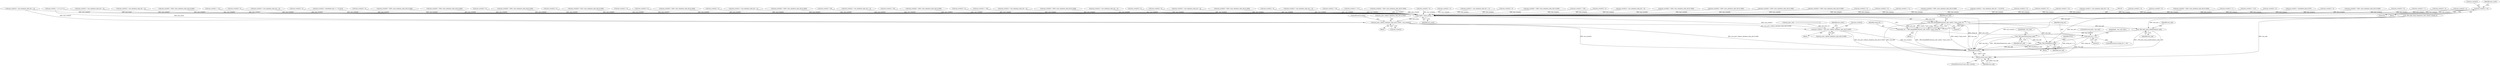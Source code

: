 digraph "0_wildmidi_660b513d99bced8783a4a5984ac2f742c74ebbdd_2@array" {
"1001028" [label="(Call,mus_event[1] = 91)"];
"1001166" [label="(Call,(uint8_t *)mus_event)"];
"1000560" [label="(Call,mus_prev_vol[mus_data[mus_data_ofs] & 0x0f] = mus_event[2])"];
"1000596" [label="(Call,mus_event[2] = mus_prev_vol[mus_data[mus_data_ofs] & 0x0f])"];
"1001164" [label="(Call,_WM_SetupMidiEvent(mus_mdi, (uint8_t *)mus_event, 0))"];
"1001162" [label="(Call,setup_ret = _WM_SetupMidiEvent(mus_mdi, (uint8_t *)mus_event, 0))"];
"1001171" [label="(Call,setup_ret == 0)"];
"1001282" [label="(Call,_WM_midi_setup_endoftrack(mus_mdi))"];
"1001311" [label="(Call,_WM_ResetToStart(mus_mdi))"];
"1001320" [label="(Return,return (mus_mdi);)"];
"1001322" [label="(Call,_WM_freeMDI(mus_mdi))"];
"1000500" [label="(Call,mus_event[2] = 0)"];
"1000914" [label="(Call,mus_event[3] = 0)"];
"1001049" [label="(Call,mus_event[0] = 0xb0 | (mus_data[mus_data_ofs] & 0x0f))"];
"1000180" [label="(Call,mus_event[] = { 0, 0, 0, 0 })"];
"1000900" [label="(Call,mus_event[1] = 1)"];
"1000710" [label="(Call,mus_event[1] = 123)"];
"1000607" [label="(Call,mus_event[3] = 0)"];
"1001283" [label="(Identifier,mus_mdi)"];
"1001164" [label="(Call,_WM_SetupMidiEvent(mus_mdi, (uint8_t *)mus_event, 0))"];
"1000637" [label="(Call,mus_event[1] = pitchbend_tmp & 0x7f)"];
"1000687" [label="(Call,mus_event[2] = 0)"];
"1000889" [label="(Call,mus_event[0] = 0xb0 | (mus_data[mus_data_ofs] & 0x0f))"];
"1001028" [label="(Call,mus_event[1] = 91)"];
"1000692" [label="(Call,mus_event[3] = 0)"];
"1000932" [label="(Call,mus_event[1] = 7)"];
"1001176" [label="(JumpTarget,_mus_next_data:)"];
"1000845" [label="(Call,mus_event[2] = 0)"];
"1000572" [label="(Block,)"];
"1001287" [label="(Identifier,mus_mdi)"];
"1000850" [label="(Call,mus_event[3] = 0)"];
"1001065" [label="(Call,mus_event[2] = mus_data[mus_data_ofs + 2])"];
"1001033" [label="(Call,mus_event[2] = mus_data[mus_data_ofs + 2])"];
"1001017" [label="(Call,mus_event[0] = 0xb0 | (mus_data[mus_data_ofs] & 0x0f))"];
"1000546" [label="(Call,mus_event[2] = mus_data[mus_data_ofs + 2])"];
"1000794" [label="(Call,mus_event[1] = 121)"];
"1000720" [label="(Call,mus_event[3] = 0)"];
"1000905" [label="(Call,mus_event[2] = mus_data[mus_data_ofs + 2])"];
"1000978" [label="(Call,mus_event[3] = 0)"];
"1000644" [label="(Call,mus_event[2] = (pitchbend_tmp >> 7) & 0x7f)"];
"1000560" [label="(Call,mus_prev_vol[mus_data[mus_data_ofs] & 0x0f] = mus_event[2])"];
"1000748" [label="(Call,mus_event[3] = 0)"];
"1000576" [label="(Call,mus_event[0] = 0x90 | (mus_data[mus_data_ofs] & 0x0f))"];
"1000985" [label="(Call,mus_event[0] = 0xb0 | (mus_data[mus_data_ofs] & 0x0f))"];
"1001138" [label="(Call,mus_event[3] = 0)"];
"1001081" [label="(Call,mus_event[0] = 0xb0 | (mus_data[mus_data_ofs] & 0x0f))"];
"1000804" [label="(Call,mus_event[3] = 0)"];
"1000825" [label="(Call,mus_event[0] = 0xc0 | (mus_data[mus_data_ofs] & 0x0f))"];
"1000868" [label="(Call,mus_event[1] = 0)"];
"1000555" [label="(Call,mus_event[3] = 0)"];
"1000699" [label="(Call,mus_event[0] = 0xb0 | (mus_data[mus_data_ofs] & 0x0f))"];
"1001163" [label="(Identifier,setup_ret)"];
"1001074" [label="(Call,mus_event[3] = 0)"];
"1001282" [label="(Call,_WM_midi_setup_endoftrack(mus_mdi))"];
"1000491" [label="(Call,mus_event[1] = mus_data[mus_data_ofs + 1])"];
"1000520" [label="(Block,)"];
"1000783" [label="(Call,mus_event[0] = 0xb0 | (mus_data[mus_data_ofs] & 0x0f))"];
"1001092" [label="(Call,mus_event[1] = 64)"];
"1001162" [label="(Call,setup_ret = _WM_SetupMidiEvent(mus_mdi, (uint8_t *)mus_event, 0))"];
"1000126" [label="(Block,)"];
"1001129" [label="(Call,mus_event[2] = mus_data[mus_data_ofs + 2])"];
"1001060" [label="(Call,mus_event[1] = 93)"];
"1001316" [label="(ControlStructure,if (mus_mdi->reverb))"];
"1000823" [label="(Block,)"];
"1001320" [label="(Return,return (mus_mdi);)"];
"1001171" [label="(Call,setup_ret == 0)"];
"1000727" [label="(Call,mus_event[0] = 0xb0 | (mus_data[mus_data_ofs] & 0x0f))"];
"1000771" [label="(Call,mus_event[2] = 0)"];
"1000612" [label="(ControlStructure,break;)"];
"1001165" [label="(Identifier,mus_mdi)"];
"1000682" [label="(Call,mus_event[1] = 120)"];
"1000600" [label="(Call,mus_prev_vol[mus_data[mus_data_ofs] & 0x0f])"];
"1001097" [label="(Call,mus_event[2] = mus_data[mus_data_ofs + 2])"];
"1000921" [label="(Call,mus_event[0] = 0xb0 | (mus_data[mus_data_ofs] & 0x0f))"];
"1001001" [label="(Call,mus_event[2] = mus_data[mus_data_ofs + 2])"];
"1001169" [label="(Literal,0)"];
"1001323" [label="(Identifier,mus_mdi)"];
"1001321" [label="(Identifier,mus_mdi)"];
"1001106" [label="(Call,mus_event[3] = 0)"];
"1000882" [label="(Call,mus_event[3] = 0)"];
"1001325" [label="(Identifier,NULL)"];
"1000412" [label="(Block,)"];
"1001173" [label="(Literal,0)"];
"1001166" [label="(Call,(uint8_t *)mus_event)"];
"1000873" [label="(Call,mus_event[2] = mus_data[mus_data_ofs + 2])"];
"1001313" [label="(JumpTarget,_mus_end:)"];
"1001311" [label="(Call,_WM_ResetToStart(mus_mdi))"];
"1000671" [label="(Call,mus_event[0] = 0xb0 | (mus_data[mus_data_ofs] & 0x0f))"];
"1001172" [label="(Identifier,setup_ret)"];
"1000715" [label="(Call,mus_event[2] = 0)"];
"1000937" [label="(Call,mus_event[2] = mus_data[mus_data_ofs + 2])"];
"1001032" [label="(Literal,91)"];
"1000187" [label="(Call,mus_prev_vol[] = { 0, 0, 0, 0, 0, 0, 0, 0, 0, 0, 0, 0, 0, 0, 0, 0 })"];
"1000964" [label="(Call,mus_event[1] = 10)"];
"1000766" [label="(Call,mus_event[1] = 127)"];
"1000617" [label="(Call,mus_event[0] = 0xe0 | (mus_data[mus_data_ofs] & 0x0f))"];
"1001010" [label="(Call,mus_event[3] = 0)"];
"1000653" [label="(Call,mus_event[3] = 0)"];
"1000587" [label="(Call,mus_event[1] = mus_data[mus_data_ofs + 1])"];
"1001326" [label="(MethodReturn,RET)"];
"1000776" [label="(Call,mus_event[3] = 0)"];
"1000480" [label="(Call,mus_event[0] = 0x80 | (mus_data[mus_data_ofs] & 0x0f))"];
"1000609" [label="(Identifier,mus_event)"];
"1000738" [label="(Call,mus_event[1] = 126)"];
"1001170" [label="(ControlStructure,if (setup_ret == 0))"];
"1000946" [label="(Call,mus_event[3] = 0)"];
"1000969" [label="(Call,mus_event[2] = mus_data[mus_data_ofs + 2])"];
"1000857" [label="(Call,mus_event[0] = 0xb0 | (mus_data[mus_data_ofs] & 0x0f))"];
"1000596" [label="(Call,mus_event[2] = mus_prev_vol[mus_data[mus_data_ofs] & 0x0f])"];
"1001175" [label="(ControlStructure,goto _mus_end;)"];
"1001312" [label="(Identifier,mus_mdi)"];
"1001113" [label="(Call,mus_event[0] = 0xb0 | (mus_data[mus_data_ofs] & 0x0f))"];
"1000406" [label="(Call,_WM_midi_setup_tempo(mus_mdi, (uint32_t)tempo_f))"];
"1000755" [label="(Call,mus_event[0] = 0xb0 | (mus_data[mus_data_ofs] & 0x0f))"];
"1000597" [label="(Call,mus_event[2])"];
"1001029" [label="(Call,mus_event[1])"];
"1000953" [label="(Call,mus_event[0] = 0xb0 | (mus_data[mus_data_ofs] & 0x0f))"];
"1001168" [label="(Identifier,mus_event)"];
"1001042" [label="(Call,mus_event[3] = 0)"];
"1000743" [label="(Call,mus_event[2] = 0)"];
"1001322" [label="(Call,_WM_freeMDI(mus_mdi))"];
"1000561" [label="(Call,mus_prev_vol[mus_data[mus_data_ofs] & 0x0f])"];
"1000996" [label="(Call,mus_event[1] = 11)"];
"1000524" [label="(Call,mus_event[0] = 0x90 | (mus_data[mus_data_ofs] & 0x0f))"];
"1001035" [label="(Identifier,mus_event)"];
"1000535" [label="(Call,mus_event[1] = mus_data[mus_data_ofs + 1] & 0x7f)"];
"1000799" [label="(Call,mus_event[2] = 0)"];
"1000505" [label="(Call,mus_event[3] = 0)"];
"1001124" [label="(Call,mus_event[1] = 67)"];
"1000836" [label="(Call,mus_event[1] = mus_data[mus_data_ofs + 2])"];
"1000568" [label="(Call,mus_event[2])"];
"1001028" -> "1000823"  [label="AST: "];
"1001028" -> "1001032"  [label="CFG: "];
"1001029" -> "1001028"  [label="AST: "];
"1001032" -> "1001028"  [label="AST: "];
"1001035" -> "1001028"  [label="CFG: "];
"1001028" -> "1001326"  [label="DDG: mus_event[1]"];
"1001028" -> "1001166"  [label="DDG: mus_event[1]"];
"1001166" -> "1001164"  [label="AST: "];
"1001166" -> "1001168"  [label="CFG: "];
"1001167" -> "1001166"  [label="AST: "];
"1001168" -> "1001166"  [label="AST: "];
"1001169" -> "1001166"  [label="CFG: "];
"1001166" -> "1001326"  [label="DDG: mus_event"];
"1001166" -> "1000560"  [label="DDG: mus_event"];
"1001166" -> "1001164"  [label="DDG: mus_event"];
"1000715" -> "1001166"  [label="DDG: mus_event[2]"];
"1000710" -> "1001166"  [label="DDG: mus_event[1]"];
"1001097" -> "1001166"  [label="DDG: mus_event[2]"];
"1001049" -> "1001166"  [label="DDG: mus_event[0]"];
"1000845" -> "1001166"  [label="DDG: mus_event[2]"];
"1001106" -> "1001166"  [label="DDG: mus_event[3]"];
"1000748" -> "1001166"  [label="DDG: mus_event[3]"];
"1000946" -> "1001166"  [label="DDG: mus_event[3]"];
"1000857" -> "1001166"  [label="DDG: mus_event[0]"];
"1000850" -> "1001166"  [label="DDG: mus_event[3]"];
"1000804" -> "1001166"  [label="DDG: mus_event[3]"];
"1001074" -> "1001166"  [label="DDG: mus_event[3]"];
"1000637" -> "1001166"  [label="DDG: mus_event[1]"];
"1000699" -> "1001166"  [label="DDG: mus_event[0]"];
"1000524" -> "1001166"  [label="DDG: mus_event[0]"];
"1000692" -> "1001166"  [label="DDG: mus_event[3]"];
"1001129" -> "1001166"  [label="DDG: mus_event[2]"];
"1001113" -> "1001166"  [label="DDG: mus_event[0]"];
"1000873" -> "1001166"  [label="DDG: mus_event[2]"];
"1001065" -> "1001166"  [label="DDG: mus_event[2]"];
"1000882" -> "1001166"  [label="DDG: mus_event[3]"];
"1000505" -> "1001166"  [label="DDG: mus_event[3]"];
"1001060" -> "1001166"  [label="DDG: mus_event[1]"];
"1000576" -> "1001166"  [label="DDG: mus_event[0]"];
"1000617" -> "1001166"  [label="DDG: mus_event[0]"];
"1000964" -> "1001166"  [label="DDG: mus_event[1]"];
"1000743" -> "1001166"  [label="DDG: mus_event[2]"];
"1000937" -> "1001166"  [label="DDG: mus_event[2]"];
"1000596" -> "1001166"  [label="DDG: mus_event[2]"];
"1000682" -> "1001166"  [label="DDG: mus_event[1]"];
"1000905" -> "1001166"  [label="DDG: mus_event[2]"];
"1000978" -> "1001166"  [label="DDG: mus_event[3]"];
"1000766" -> "1001166"  [label="DDG: mus_event[1]"];
"1000738" -> "1001166"  [label="DDG: mus_event[1]"];
"1000587" -> "1001166"  [label="DDG: mus_event[1]"];
"1000794" -> "1001166"  [label="DDG: mus_event[1]"];
"1000607" -> "1001166"  [label="DDG: mus_event[3]"];
"1000996" -> "1001166"  [label="DDG: mus_event[1]"];
"1001017" -> "1001166"  [label="DDG: mus_event[0]"];
"1000889" -> "1001166"  [label="DDG: mus_event[0]"];
"1000535" -> "1001166"  [label="DDG: mus_event[1]"];
"1001138" -> "1001166"  [label="DDG: mus_event[3]"];
"1000180" -> "1001166"  [label="DDG: mus_event"];
"1000776" -> "1001166"  [label="DDG: mus_event[3]"];
"1000671" -> "1001166"  [label="DDG: mus_event[0]"];
"1000555" -> "1001166"  [label="DDG: mus_event[3]"];
"1000799" -> "1001166"  [label="DDG: mus_event[2]"];
"1000783" -> "1001166"  [label="DDG: mus_event[0]"];
"1000720" -> "1001166"  [label="DDG: mus_event[3]"];
"1000500" -> "1001166"  [label="DDG: mus_event[2]"];
"1001042" -> "1001166"  [label="DDG: mus_event[3]"];
"1000932" -> "1001166"  [label="DDG: mus_event[1]"];
"1000985" -> "1001166"  [label="DDG: mus_event[0]"];
"1001001" -> "1001166"  [label="DDG: mus_event[2]"];
"1000687" -> "1001166"  [label="DDG: mus_event[2]"];
"1001092" -> "1001166"  [label="DDG: mus_event[1]"];
"1000825" -> "1001166"  [label="DDG: mus_event[0]"];
"1000644" -> "1001166"  [label="DDG: mus_event[2]"];
"1001010" -> "1001166"  [label="DDG: mus_event[3]"];
"1000491" -> "1001166"  [label="DDG: mus_event[1]"];
"1000653" -> "1001166"  [label="DDG: mus_event[3]"];
"1000969" -> "1001166"  [label="DDG: mus_event[2]"];
"1000914" -> "1001166"  [label="DDG: mus_event[3]"];
"1000480" -> "1001166"  [label="DDG: mus_event[0]"];
"1000953" -> "1001166"  [label="DDG: mus_event[0]"];
"1000727" -> "1001166"  [label="DDG: mus_event[0]"];
"1000771" -> "1001166"  [label="DDG: mus_event[2]"];
"1000755" -> "1001166"  [label="DDG: mus_event[0]"];
"1000836" -> "1001166"  [label="DDG: mus_event[1]"];
"1000921" -> "1001166"  [label="DDG: mus_event[0]"];
"1001033" -> "1001166"  [label="DDG: mus_event[2]"];
"1001124" -> "1001166"  [label="DDG: mus_event[1]"];
"1000900" -> "1001166"  [label="DDG: mus_event[1]"];
"1000868" -> "1001166"  [label="DDG: mus_event[1]"];
"1001081" -> "1001166"  [label="DDG: mus_event[0]"];
"1000546" -> "1001166"  [label="DDG: mus_event[2]"];
"1000560" -> "1000520"  [label="AST: "];
"1000560" -> "1000568"  [label="CFG: "];
"1000561" -> "1000560"  [label="AST: "];
"1000568" -> "1000560"  [label="AST: "];
"1000612" -> "1000560"  [label="CFG: "];
"1000560" -> "1001326"  [label="DDG: mus_event[2]"];
"1000560" -> "1001326"  [label="DDG: mus_prev_vol[mus_data[mus_data_ofs] & 0x0f]"];
"1000180" -> "1000560"  [label="DDG: mus_event"];
"1000546" -> "1000560"  [label="DDG: mus_event[2]"];
"1000560" -> "1000596"  [label="DDG: mus_prev_vol[mus_data[mus_data_ofs] & 0x0f]"];
"1000596" -> "1000572"  [label="AST: "];
"1000596" -> "1000600"  [label="CFG: "];
"1000597" -> "1000596"  [label="AST: "];
"1000600" -> "1000596"  [label="AST: "];
"1000609" -> "1000596"  [label="CFG: "];
"1000596" -> "1001326"  [label="DDG: mus_event[2]"];
"1000596" -> "1001326"  [label="DDG: mus_prev_vol[mus_data[mus_data_ofs] & 0x0f]"];
"1000187" -> "1000596"  [label="DDG: mus_prev_vol"];
"1001164" -> "1001162"  [label="AST: "];
"1001164" -> "1001169"  [label="CFG: "];
"1001165" -> "1001164"  [label="AST: "];
"1001169" -> "1001164"  [label="AST: "];
"1001162" -> "1001164"  [label="CFG: "];
"1001164" -> "1001326"  [label="DDG: (uint8_t *)mus_event"];
"1001164" -> "1001326"  [label="DDG: mus_mdi"];
"1001164" -> "1001162"  [label="DDG: mus_mdi"];
"1001164" -> "1001162"  [label="DDG: (uint8_t *)mus_event"];
"1001164" -> "1001162"  [label="DDG: 0"];
"1000406" -> "1001164"  [label="DDG: mus_mdi"];
"1001164" -> "1001282"  [label="DDG: mus_mdi"];
"1001164" -> "1001320"  [label="DDG: mus_mdi"];
"1001164" -> "1001322"  [label="DDG: mus_mdi"];
"1001162" -> "1000412"  [label="AST: "];
"1001163" -> "1001162"  [label="AST: "];
"1001172" -> "1001162"  [label="CFG: "];
"1001162" -> "1001326"  [label="DDG: _WM_SetupMidiEvent(mus_mdi, (uint8_t *)mus_event, 0)"];
"1001162" -> "1001171"  [label="DDG: setup_ret"];
"1001171" -> "1001170"  [label="AST: "];
"1001171" -> "1001173"  [label="CFG: "];
"1001172" -> "1001171"  [label="AST: "];
"1001173" -> "1001171"  [label="AST: "];
"1001175" -> "1001171"  [label="CFG: "];
"1001176" -> "1001171"  [label="CFG: "];
"1001171" -> "1001326"  [label="DDG: setup_ret"];
"1001171" -> "1001326"  [label="DDG: setup_ret == 0"];
"1001282" -> "1000126"  [label="AST: "];
"1001282" -> "1001283"  [label="CFG: "];
"1001283" -> "1001282"  [label="AST: "];
"1001287" -> "1001282"  [label="CFG: "];
"1001282" -> "1001326"  [label="DDG: _WM_midi_setup_endoftrack(mus_mdi)"];
"1000406" -> "1001282"  [label="DDG: mus_mdi"];
"1001282" -> "1001311"  [label="DDG: mus_mdi"];
"1001311" -> "1000126"  [label="AST: "];
"1001311" -> "1001312"  [label="CFG: "];
"1001312" -> "1001311"  [label="AST: "];
"1001313" -> "1001311"  [label="CFG: "];
"1001311" -> "1001326"  [label="DDG: mus_mdi"];
"1001311" -> "1001326"  [label="DDG: _WM_ResetToStart(mus_mdi)"];
"1001311" -> "1001320"  [label="DDG: mus_mdi"];
"1001311" -> "1001322"  [label="DDG: mus_mdi"];
"1001320" -> "1001316"  [label="AST: "];
"1001320" -> "1001321"  [label="CFG: "];
"1001321" -> "1001320"  [label="AST: "];
"1001326" -> "1001320"  [label="CFG: "];
"1001320" -> "1001326"  [label="DDG: <RET>"];
"1001321" -> "1001320"  [label="DDG: mus_mdi"];
"1000406" -> "1001320"  [label="DDG: mus_mdi"];
"1001322" -> "1000126"  [label="AST: "];
"1001322" -> "1001323"  [label="CFG: "];
"1001323" -> "1001322"  [label="AST: "];
"1001325" -> "1001322"  [label="CFG: "];
"1001322" -> "1001326"  [label="DDG: _WM_freeMDI(mus_mdi)"];
"1001322" -> "1001326"  [label="DDG: mus_mdi"];
"1000406" -> "1001322"  [label="DDG: mus_mdi"];
}
